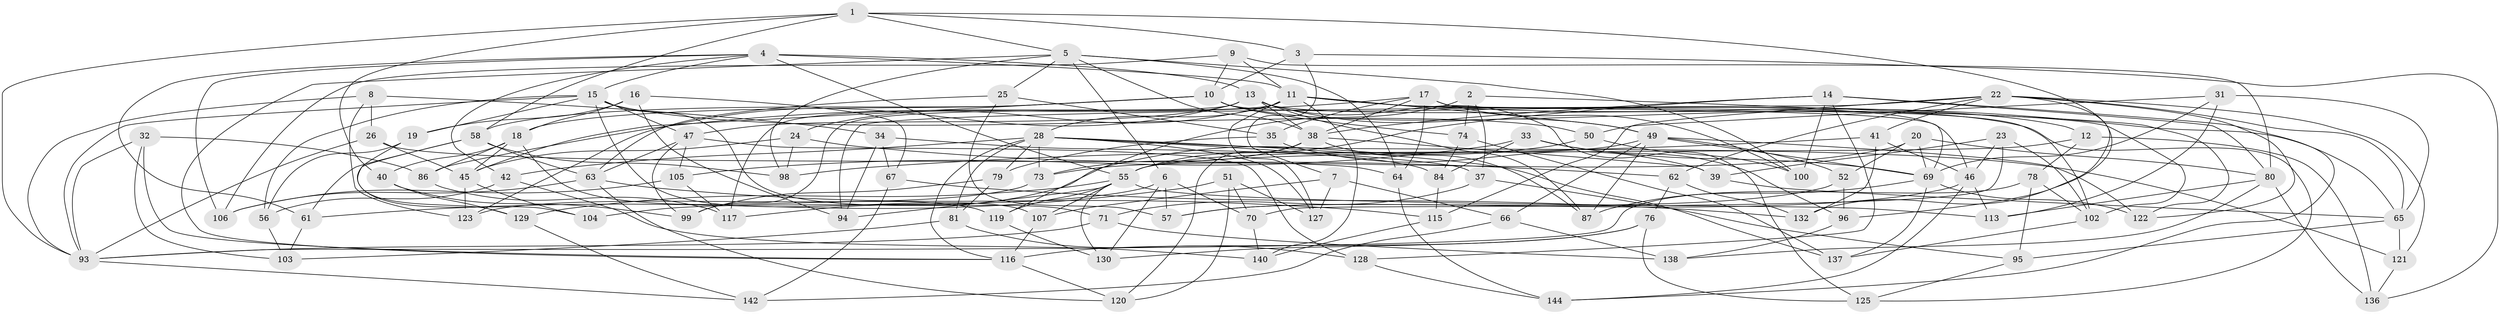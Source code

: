 // original degree distribution, {4: 1.0}
// Generated by graph-tools (version 1.1) at 2025/20/03/04/25 18:20:41]
// undirected, 102 vertices, 246 edges
graph export_dot {
graph [start="1"]
  node [color=gray90,style=filled];
  1 [super="+108"];
  2;
  3;
  4 [super="+91+30"];
  5 [super="+21+48"];
  6 [super="+85"];
  7;
  8;
  9;
  10 [super="+126+145"];
  11 [super="+44+43"];
  12;
  13 [super="+27"];
  14 [super="+83"];
  15 [super="+75"];
  16;
  17 [super="+29"];
  18 [super="+147"];
  19;
  20;
  22 [super="+54"];
  23;
  24;
  25;
  26;
  28 [super="+109+88"];
  31;
  32;
  33;
  34;
  35;
  37;
  38 [super="+134"];
  39;
  40;
  41;
  42;
  45 [super="+90"];
  46 [super="+53"];
  47 [super="+89"];
  49 [super="+77+60"];
  50;
  51;
  52;
  55 [super="+112+68"];
  56;
  57;
  58 [super="+135"];
  61;
  62;
  63 [super="+72"];
  64;
  65 [super="+118"];
  66;
  67;
  69 [super="+97"];
  70;
  71;
  73;
  74;
  76;
  78;
  79;
  80 [super="+101"];
  81;
  84;
  86;
  87;
  93 [super="+141+110"];
  94;
  95;
  96;
  98;
  99;
  100;
  102 [super="+146"];
  103;
  104;
  105;
  106;
  107;
  113;
  115;
  116 [super="+139"];
  117;
  119;
  120;
  121;
  122;
  123;
  125;
  127;
  128;
  129;
  130;
  132;
  136;
  137;
  138;
  140;
  142;
  144;
  1 -- 3;
  1 -- 93;
  1 -- 40;
  1 -- 58;
  1 -- 132;
  1 -- 5;
  2 -- 122;
  2 -- 74;
  2 -- 119;
  2 -- 37;
  3 -- 136;
  3 -- 7;
  3 -- 10;
  4 -- 61;
  4 -- 42;
  4 -- 11;
  4 -- 55;
  4 -- 106;
  4 -- 13 [weight=2];
  4 -- 15;
  5 -- 100;
  5 -- 38;
  5 -- 116;
  5 -- 6;
  5 -- 64;
  5 -- 25;
  5 -- 98;
  6 -- 57;
  6 -- 130;
  6 -- 104 [weight=2];
  6 -- 70;
  7 -- 66;
  7 -- 127;
  7 -- 107;
  8 -- 34;
  8 -- 123;
  8 -- 26;
  8 -- 93;
  9 -- 106;
  9 -- 10;
  9 -- 80;
  9 -- 11;
  10 -- 74;
  10 -- 18;
  10 -- 46;
  10 -- 58;
  10 -- 125;
  10 -- 45;
  11 -- 99;
  11 -- 102 [weight=2];
  11 -- 24;
  11 -- 140;
  11 -- 28;
  11 -- 65;
  11 -- 12;
  11 -- 127;
  11 -- 49;
  12 -- 78;
  12 -- 136;
  12 -- 55;
  13 -- 117;
  13 -- 125;
  13 -- 102;
  13 -- 38;
  13 -- 47;
  13 -- 49;
  13 -- 87;
  13 -- 123;
  14 -- 100;
  14 -- 55;
  14 -- 80;
  14 -- 144;
  14 -- 128;
  14 -- 38;
  15 -- 19;
  15 -- 107;
  15 -- 50;
  15 -- 71;
  15 -- 56;
  15 -- 93;
  15 -- 47;
  16 -- 67;
  16 -- 19;
  16 -- 94;
  16 -- 18;
  17 -- 100;
  17 -- 35;
  17 -- 64;
  17 -- 86;
  17 -- 69;
  17 -- 38;
  18 -- 45;
  18 -- 40;
  18 -- 86;
  18 -- 119;
  19 -- 104;
  19 -- 56;
  20 -- 52;
  20 -- 73;
  20 -- 80;
  20 -- 69;
  22 -- 96;
  22 -- 122;
  22 -- 115;
  22 -- 65;
  22 -- 121;
  22 -- 62;
  22 -- 41;
  22 -- 94;
  23 -- 102;
  23 -- 70;
  23 -- 39;
  23 -- 46;
  24 -- 45;
  24 -- 62;
  24 -- 98;
  25 -- 35;
  25 -- 57;
  25 -- 63;
  26 -- 45;
  26 -- 64;
  26 -- 93;
  28 -- 127;
  28 -- 79;
  28 -- 81;
  28 -- 37;
  28 -- 137;
  28 -- 42;
  28 -- 116;
  28 -- 73;
  28 -- 121;
  31 -- 65;
  31 -- 50;
  31 -- 113;
  31 -- 69;
  32 -- 116;
  32 -- 86;
  32 -- 103;
  32 -- 93;
  33 -- 96;
  33 -- 69;
  33 -- 105;
  33 -- 84;
  34 -- 94;
  34 -- 67;
  34 -- 84;
  35 -- 39;
  35 -- 79;
  37 -- 71;
  37 -- 95;
  38 -- 73;
  38 -- 39;
  38 -- 87;
  38 -- 120;
  39 -- 65;
  40 -- 129;
  40 -- 99;
  41 -- 98;
  41 -- 132;
  41 -- 46;
  42 -- 140;
  42 -- 56;
  45 -- 104;
  45 -- 123;
  46 -- 144;
  46 -- 113;
  46 -- 57;
  47 -- 128;
  47 -- 105;
  47 -- 99;
  47 -- 63;
  49 -- 87;
  49 -- 66;
  49 -- 55;
  49 -- 69;
  49 -- 122;
  49 -- 52;
  50 -- 100;
  50 -- 117;
  51 -- 61;
  51 -- 120;
  51 -- 70;
  51 -- 127;
  52 -- 96;
  52 -- 57;
  55 -- 130;
  55 -- 129;
  55 -- 119;
  55 -- 113;
  55 -- 107;
  55 -- 94;
  56 -- 103;
  58 -- 61;
  58 -- 98;
  58 -- 129;
  58 -- 63;
  61 -- 103;
  62 -- 132;
  62 -- 76;
  63 -- 115;
  63 -- 120;
  63 -- 106;
  64 -- 144;
  65 -- 121;
  65 -- 95;
  66 -- 138;
  66 -- 142;
  67 -- 142;
  67 -- 132;
  69 -- 87;
  69 -- 122;
  69 -- 137;
  70 -- 140;
  71 -- 138;
  71 -- 93;
  73 -- 123;
  74 -- 137;
  74 -- 84;
  76 -- 130;
  76 -- 125;
  76 -- 116;
  78 -- 95;
  78 -- 102;
  78 -- 93;
  79 -- 81;
  79 -- 99;
  80 -- 136;
  80 -- 138;
  80 -- 113;
  81 -- 128;
  81 -- 103;
  84 -- 115;
  86 -- 117;
  93 -- 142;
  95 -- 125;
  96 -- 138;
  102 -- 137;
  105 -- 117;
  105 -- 106;
  107 -- 116;
  115 -- 140;
  116 -- 120;
  119 -- 130;
  121 -- 136;
  128 -- 144;
  129 -- 142;
}
